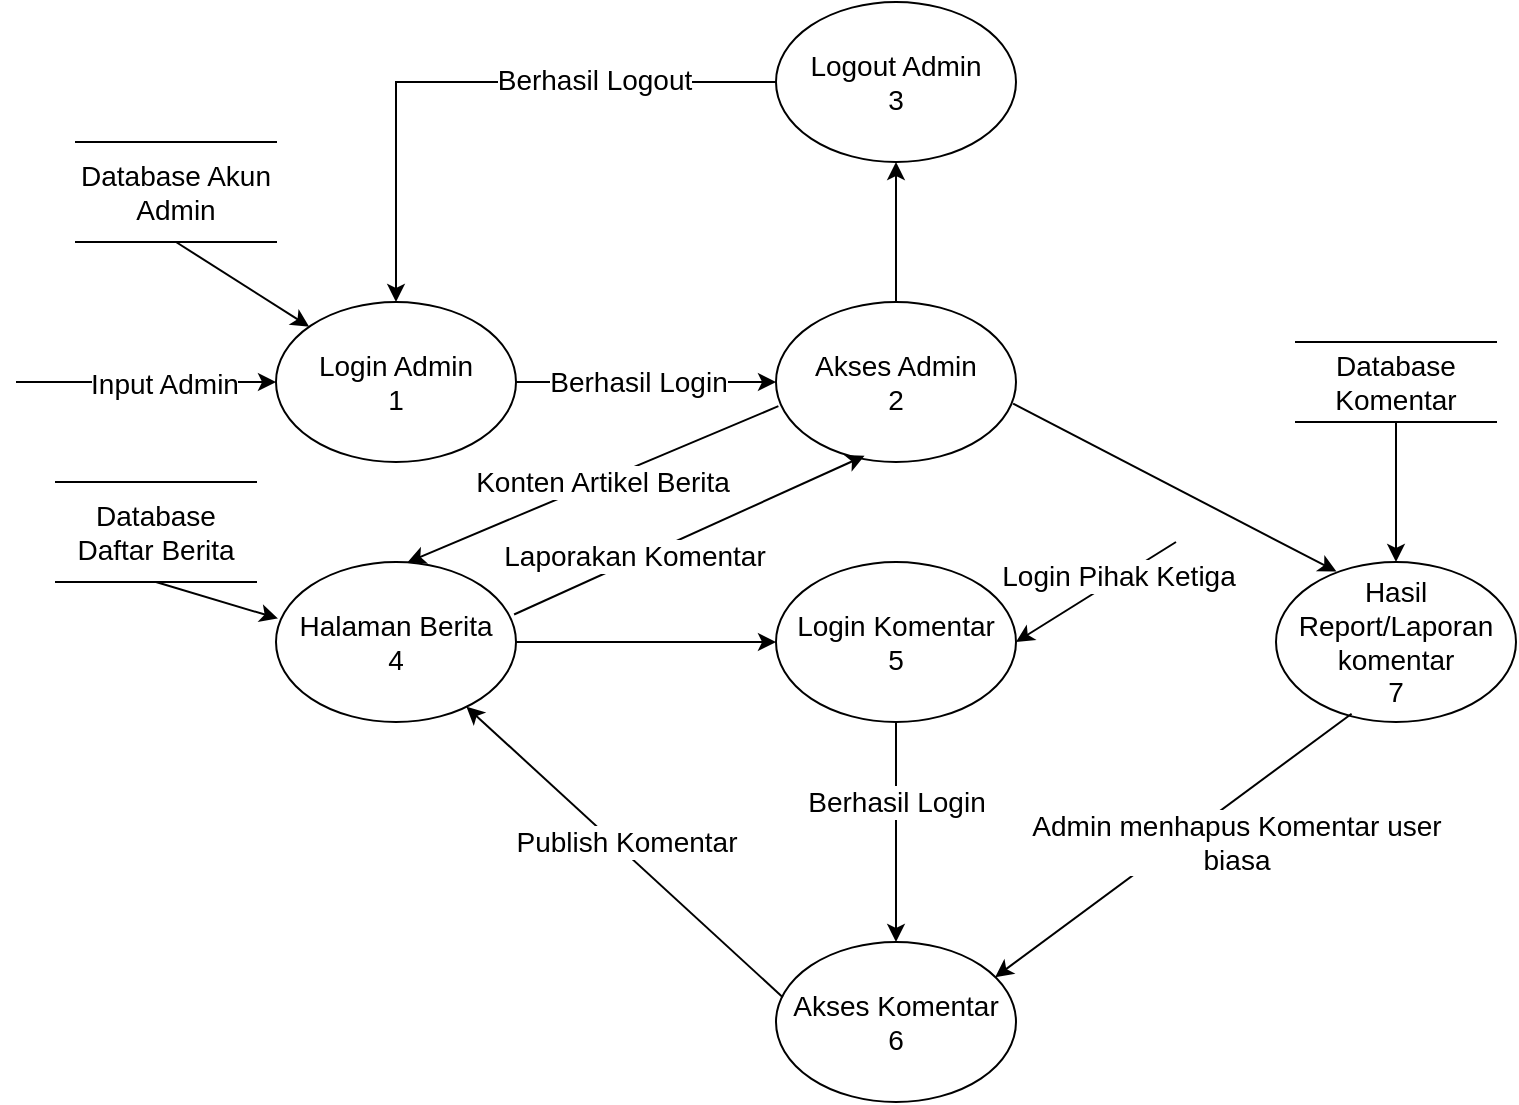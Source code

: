<mxfile version="21.2.9" type="github" pages="8">
  <diagram name="Page-1" id="1oiaDt3H0KKwF-mHLnCx">
    <mxGraphModel dx="1057" dy="1077" grid="1" gridSize="10" guides="1" tooltips="1" connect="1" arrows="1" fold="1" page="1" pageScale="1" pageWidth="850" pageHeight="1100" math="0" shadow="0">
      <root>
        <mxCell id="0" />
        <mxCell id="1" parent="0" />
        <mxCell id="z74QhZf8s3IqPG6Pdmno-4" style="edgeStyle=orthogonalEdgeStyle;rounded=0;orthogonalLoop=1;jettySize=auto;html=1;entryX=0;entryY=0.5;entryDx=0;entryDy=0;fontSize=14;" edge="1" parent="1" source="z74QhZf8s3IqPG6Pdmno-2" target="z74QhZf8s3IqPG6Pdmno-3">
          <mxGeometry relative="1" as="geometry" />
        </mxCell>
        <mxCell id="z74QhZf8s3IqPG6Pdmno-5" value="Berhasil Login" style="edgeLabel;html=1;align=center;verticalAlign=middle;resizable=0;points=[];fontSize=14;" vertex="1" connectable="0" parent="z74QhZf8s3IqPG6Pdmno-4">
          <mxGeometry x="0.271" y="-2" relative="1" as="geometry">
            <mxPoint x="-22" y="-2" as="offset" />
          </mxGeometry>
        </mxCell>
        <mxCell id="z74QhZf8s3IqPG6Pdmno-2" value="Login Admin&lt;br style=&quot;font-size: 14px;&quot;&gt;1" style="ellipse;whiteSpace=wrap;html=1;fontSize=14;" vertex="1" parent="1">
          <mxGeometry x="1020" y="320" width="120" height="80" as="geometry" />
        </mxCell>
        <mxCell id="z74QhZf8s3IqPG6Pdmno-12" style="edgeStyle=orthogonalEdgeStyle;rounded=0;orthogonalLoop=1;jettySize=auto;html=1;fontSize=14;" edge="1" parent="1" source="z74QhZf8s3IqPG6Pdmno-3" target="z74QhZf8s3IqPG6Pdmno-11">
          <mxGeometry relative="1" as="geometry" />
        </mxCell>
        <mxCell id="z74QhZf8s3IqPG6Pdmno-3" value="Akses Admin&lt;br style=&quot;font-size: 14px;&quot;&gt;2" style="ellipse;whiteSpace=wrap;html=1;fontSize=14;" vertex="1" parent="1">
          <mxGeometry x="1270" y="320" width="120" height="80" as="geometry" />
        </mxCell>
        <mxCell id="z74QhZf8s3IqPG6Pdmno-6" value="" style="endArrow=classic;html=1;rounded=0;entryX=0;entryY=0.5;entryDx=0;entryDy=0;fontSize=14;" edge="1" parent="1" target="z74QhZf8s3IqPG6Pdmno-2">
          <mxGeometry width="50" height="50" relative="1" as="geometry">
            <mxPoint x="890" y="360" as="sourcePoint" />
            <mxPoint x="1010" y="360" as="targetPoint" />
          </mxGeometry>
        </mxCell>
        <mxCell id="z74QhZf8s3IqPG6Pdmno-8" value="Input Admin" style="edgeLabel;html=1;align=center;verticalAlign=middle;resizable=0;points=[];fontSize=14;" vertex="1" connectable="0" parent="z74QhZf8s3IqPG6Pdmno-6">
          <mxGeometry x="0.13" y="-1" relative="1" as="geometry">
            <mxPoint as="offset" />
          </mxGeometry>
        </mxCell>
        <mxCell id="z74QhZf8s3IqPG6Pdmno-13" style="edgeStyle=orthogonalEdgeStyle;rounded=0;orthogonalLoop=1;jettySize=auto;html=1;fontSize=14;" edge="1" parent="1" source="z74QhZf8s3IqPG6Pdmno-11" target="z74QhZf8s3IqPG6Pdmno-2">
          <mxGeometry relative="1" as="geometry" />
        </mxCell>
        <mxCell id="z74QhZf8s3IqPG6Pdmno-14" value="Berhasil Logout" style="edgeLabel;html=1;align=center;verticalAlign=middle;resizable=0;points=[];fontSize=14;" vertex="1" connectable="0" parent="z74QhZf8s3IqPG6Pdmno-13">
          <mxGeometry x="-0.535" y="-1" relative="1" as="geometry">
            <mxPoint x="-21" as="offset" />
          </mxGeometry>
        </mxCell>
        <mxCell id="z74QhZf8s3IqPG6Pdmno-11" value="Logout Admin&lt;br&gt;3" style="ellipse;whiteSpace=wrap;html=1;fontSize=14;" vertex="1" parent="1">
          <mxGeometry x="1270" y="170" width="120" height="80" as="geometry" />
        </mxCell>
        <mxCell id="z74QhZf8s3IqPG6Pdmno-22" style="edgeStyle=orthogonalEdgeStyle;rounded=0;orthogonalLoop=1;jettySize=auto;html=1;entryX=0;entryY=0.5;entryDx=0;entryDy=0;fontSize=14;" edge="1" parent="1" source="z74QhZf8s3IqPG6Pdmno-15" target="z74QhZf8s3IqPG6Pdmno-19">
          <mxGeometry relative="1" as="geometry" />
        </mxCell>
        <mxCell id="z74QhZf8s3IqPG6Pdmno-15" value="Halaman Berita&lt;br style=&quot;font-size: 14px;&quot;&gt;4" style="ellipse;whiteSpace=wrap;html=1;fontSize=14;" vertex="1" parent="1">
          <mxGeometry x="1020" y="450" width="120" height="80" as="geometry" />
        </mxCell>
        <mxCell id="z74QhZf8s3IqPG6Pdmno-18" value="Akses Komentar&lt;br style=&quot;font-size: 14px;&quot;&gt;6" style="ellipse;whiteSpace=wrap;html=1;fontSize=14;" vertex="1" parent="1">
          <mxGeometry x="1270" y="640" width="120" height="80" as="geometry" />
        </mxCell>
        <mxCell id="z74QhZf8s3IqPG6Pdmno-26" style="edgeStyle=orthogonalEdgeStyle;rounded=0;orthogonalLoop=1;jettySize=auto;html=1;entryX=0.5;entryY=0;entryDx=0;entryDy=0;fontSize=14;" edge="1" parent="1" source="z74QhZf8s3IqPG6Pdmno-19" target="z74QhZf8s3IqPG6Pdmno-18">
          <mxGeometry relative="1" as="geometry" />
        </mxCell>
        <mxCell id="z74QhZf8s3IqPG6Pdmno-29" value="Berhasil Login" style="edgeLabel;html=1;align=center;verticalAlign=middle;resizable=0;points=[];fontSize=14;" vertex="1" connectable="0" parent="z74QhZf8s3IqPG6Pdmno-26">
          <mxGeometry x="-0.281" relative="1" as="geometry">
            <mxPoint as="offset" />
          </mxGeometry>
        </mxCell>
        <mxCell id="z74QhZf8s3IqPG6Pdmno-19" value="Login Komentar&lt;br style=&quot;font-size: 14px;&quot;&gt;5" style="ellipse;whiteSpace=wrap;html=1;fontSize=14;" vertex="1" parent="1">
          <mxGeometry x="1270" y="450" width="120" height="80" as="geometry" />
        </mxCell>
        <mxCell id="z74QhZf8s3IqPG6Pdmno-20" value="" style="endArrow=classic;html=1;rounded=0;entryX=0.548;entryY=0.002;entryDx=0;entryDy=0;entryPerimeter=0;fontSize=14;exitX=0.01;exitY=0.651;exitDx=0;exitDy=0;exitPerimeter=0;" edge="1" parent="1" source="z74QhZf8s3IqPG6Pdmno-3" target="z74QhZf8s3IqPG6Pdmno-15">
          <mxGeometry width="50" height="50" relative="1" as="geometry">
            <mxPoint x="1240" y="430" as="sourcePoint" />
            <mxPoint x="1130" y="470" as="targetPoint" />
          </mxGeometry>
        </mxCell>
        <mxCell id="z74QhZf8s3IqPG6Pdmno-21" value="Konten Artikel Berita" style="edgeLabel;html=1;align=center;verticalAlign=middle;resizable=0;points=[];fontSize=14;" vertex="1" connectable="0" parent="z74QhZf8s3IqPG6Pdmno-20">
          <mxGeometry x="-0.048" relative="1" as="geometry">
            <mxPoint as="offset" />
          </mxGeometry>
        </mxCell>
        <mxCell id="z74QhZf8s3IqPG6Pdmno-23" value="" style="endArrow=classic;html=1;rounded=0;entryX=1;entryY=0.5;entryDx=0;entryDy=0;fontSize=14;" edge="1" parent="1" target="z74QhZf8s3IqPG6Pdmno-19">
          <mxGeometry width="50" height="50" relative="1" as="geometry">
            <mxPoint x="1470" y="440" as="sourcePoint" />
            <mxPoint x="1470" y="420" as="targetPoint" />
          </mxGeometry>
        </mxCell>
        <mxCell id="z74QhZf8s3IqPG6Pdmno-25" value="Login Pihak Ketiga" style="edgeLabel;html=1;align=center;verticalAlign=middle;resizable=0;points=[];fontSize=14;" vertex="1" connectable="0" parent="z74QhZf8s3IqPG6Pdmno-23">
          <mxGeometry x="-0.329" relative="1" as="geometry">
            <mxPoint x="-3" as="offset" />
          </mxGeometry>
        </mxCell>
        <mxCell id="z74QhZf8s3IqPG6Pdmno-27" value="" style="endArrow=classic;html=1;rounded=0;exitX=0.028;exitY=0.345;exitDx=0;exitDy=0;exitPerimeter=0;fontSize=14;" edge="1" parent="1" source="z74QhZf8s3IqPG6Pdmno-18" target="z74QhZf8s3IqPG6Pdmno-15">
          <mxGeometry width="50" height="50" relative="1" as="geometry">
            <mxPoint x="1260" y="580" as="sourcePoint" />
            <mxPoint x="1310" y="530" as="targetPoint" />
          </mxGeometry>
        </mxCell>
        <mxCell id="z74QhZf8s3IqPG6Pdmno-28" value="Publish Komentar" style="edgeLabel;html=1;align=center;verticalAlign=middle;resizable=0;points=[];fontSize=14;" vertex="1" connectable="0" parent="z74QhZf8s3IqPG6Pdmno-27">
          <mxGeometry x="-0.128" y="-1" relative="1" as="geometry">
            <mxPoint x="-10" y="-14" as="offset" />
          </mxGeometry>
        </mxCell>
        <mxCell id="z74QhZf8s3IqPG6Pdmno-32" value="Database Akun Admin" style="html=1;dashed=0;whiteSpace=wrap;shape=partialRectangle;right=0;left=0;fontSize=14;" vertex="1" parent="1">
          <mxGeometry x="920" y="240" width="100" height="50" as="geometry" />
        </mxCell>
        <mxCell id="z74QhZf8s3IqPG6Pdmno-33" value="" style="endArrow=classic;html=1;rounded=0;exitX=0.5;exitY=1;exitDx=0;exitDy=0;fontSize=14;" edge="1" parent="1" source="z74QhZf8s3IqPG6Pdmno-32" target="z74QhZf8s3IqPG6Pdmno-2">
          <mxGeometry width="50" height="50" relative="1" as="geometry">
            <mxPoint x="1040" y="380" as="sourcePoint" />
            <mxPoint x="1090" y="330" as="targetPoint" />
          </mxGeometry>
        </mxCell>
        <mxCell id="z74QhZf8s3IqPG6Pdmno-38" style="edgeStyle=orthogonalEdgeStyle;rounded=0;orthogonalLoop=1;jettySize=auto;html=1;entryX=0.5;entryY=0;entryDx=0;entryDy=0;fontSize=14;" edge="1" parent="1" source="z74QhZf8s3IqPG6Pdmno-34" target="z74QhZf8s3IqPG6Pdmno-35">
          <mxGeometry relative="1" as="geometry" />
        </mxCell>
        <mxCell id="z74QhZf8s3IqPG6Pdmno-34" value="Database Komentar" style="html=1;dashed=0;whiteSpace=wrap;shape=partialRectangle;right=0;left=0;fontSize=14;" vertex="1" parent="1">
          <mxGeometry x="1530" y="340" width="100" height="40" as="geometry" />
        </mxCell>
        <mxCell id="z74QhZf8s3IqPG6Pdmno-35" value="Hasil Report/Laporan komentar&lt;br&gt;7" style="ellipse;whiteSpace=wrap;html=1;fontSize=14;" vertex="1" parent="1">
          <mxGeometry x="1520" y="450" width="120" height="80" as="geometry" />
        </mxCell>
        <mxCell id="z74QhZf8s3IqPG6Pdmno-39" value="" style="endArrow=classic;html=1;rounded=0;exitX=0.315;exitY=0.948;exitDx=0;exitDy=0;entryX=0.913;entryY=0.22;entryDx=0;entryDy=0;entryPerimeter=0;exitPerimeter=0;fontSize=14;" edge="1" parent="1" source="z74QhZf8s3IqPG6Pdmno-35" target="z74QhZf8s3IqPG6Pdmno-18">
          <mxGeometry width="50" height="50" relative="1" as="geometry">
            <mxPoint x="1420" y="540" as="sourcePoint" />
            <mxPoint x="1470" y="660" as="targetPoint" />
          </mxGeometry>
        </mxCell>
        <mxCell id="z74QhZf8s3IqPG6Pdmno-44" value="Admin menhapus Komentar user&lt;br&gt;biasa" style="edgeLabel;html=1;align=center;verticalAlign=middle;resizable=0;points=[];fontSize=14;" vertex="1" connectable="0" parent="z74QhZf8s3IqPG6Pdmno-39">
          <mxGeometry x="-0.205" relative="1" as="geometry">
            <mxPoint x="13" y="12" as="offset" />
          </mxGeometry>
        </mxCell>
        <mxCell id="z74QhZf8s3IqPG6Pdmno-40" value="" style="endArrow=classic;html=1;rounded=0;entryX=0.252;entryY=0.06;entryDx=0;entryDy=0;entryPerimeter=0;exitX=0.988;exitY=0.635;exitDx=0;exitDy=0;exitPerimeter=0;fontSize=14;" edge="1" parent="1" source="z74QhZf8s3IqPG6Pdmno-3" target="z74QhZf8s3IqPG6Pdmno-35">
          <mxGeometry width="50" height="50" relative="1" as="geometry">
            <mxPoint x="1340" y="540" as="sourcePoint" />
            <mxPoint x="1390" y="490" as="targetPoint" />
          </mxGeometry>
        </mxCell>
        <mxCell id="z74QhZf8s3IqPG6Pdmno-41" value="Database&lt;br style=&quot;font-size: 14px;&quot;&gt;Daftar Berita" style="html=1;dashed=0;whiteSpace=wrap;shape=partialRectangle;right=0;left=0;fontSize=14;" vertex="1" parent="1">
          <mxGeometry x="910" y="410" width="100" height="50" as="geometry" />
        </mxCell>
        <mxCell id="z74QhZf8s3IqPG6Pdmno-42" value="" style="endArrow=classic;html=1;rounded=0;entryX=0.008;entryY=0.353;entryDx=0;entryDy=0;entryPerimeter=0;exitX=0.5;exitY=1;exitDx=0;exitDy=0;fontSize=14;" edge="1" parent="1" source="z74QhZf8s3IqPG6Pdmno-41" target="z74QhZf8s3IqPG6Pdmno-15">
          <mxGeometry width="50" height="50" relative="1" as="geometry">
            <mxPoint x="945" y="510" as="sourcePoint" />
            <mxPoint x="995" y="460" as="targetPoint" />
          </mxGeometry>
        </mxCell>
        <mxCell id="2jlw466g6hBi1uBXLoTL-1" value="" style="endArrow=classic;html=1;rounded=0;exitX=0.992;exitY=0.328;exitDx=0;exitDy=0;exitPerimeter=0;entryX=0.369;entryY=0.961;entryDx=0;entryDy=0;entryPerimeter=0;" edge="1" parent="1" source="z74QhZf8s3IqPG6Pdmno-15" target="z74QhZf8s3IqPG6Pdmno-3">
          <mxGeometry width="50" height="50" relative="1" as="geometry">
            <mxPoint x="1320" y="420" as="sourcePoint" />
            <mxPoint x="1370" y="370" as="targetPoint" />
          </mxGeometry>
        </mxCell>
        <mxCell id="2jlw466g6hBi1uBXLoTL-2" value="Laporakan Komentar" style="edgeLabel;html=1;align=center;verticalAlign=middle;resizable=0;points=[];fontSize=14;" vertex="1" connectable="0" parent="2jlw466g6hBi1uBXLoTL-1">
          <mxGeometry x="-0.31" y="2" relative="1" as="geometry">
            <mxPoint as="offset" />
          </mxGeometry>
        </mxCell>
      </root>
    </mxGraphModel>
  </diagram>
  <diagram id="FtmfNy0enjwha1gQIeIN" name="Page-2">
    <mxGraphModel dx="880" dy="465" grid="1" gridSize="10" guides="1" tooltips="1" connect="1" arrows="1" fold="1" page="1" pageScale="1" pageWidth="850" pageHeight="1100" math="0" shadow="0">
      <root>
        <mxCell id="0" />
        <mxCell id="1" parent="0" />
        <mxCell id="K-nXlafJUVJb1WD4vX4p-7" style="edgeStyle=orthogonalEdgeStyle;rounded=0;orthogonalLoop=1;jettySize=auto;html=1;spacing=4;fontSize=14;" edge="1" parent="1" source="K-nXlafJUVJb1WD4vX4p-1" target="K-nXlafJUVJb1WD4vX4p-6">
          <mxGeometry relative="1" as="geometry">
            <Array as="points">
              <mxPoint x="400" y="490" />
              <mxPoint x="400" y="490" />
            </Array>
          </mxGeometry>
        </mxCell>
        <mxCell id="K-nXlafJUVJb1WD4vX4p-13" style="edgeStyle=orthogonalEdgeStyle;rounded=0;orthogonalLoop=1;jettySize=auto;html=1;spacing=4;fontSize=14;" edge="1" parent="1" source="K-nXlafJUVJb1WD4vX4p-1" target="K-nXlafJUVJb1WD4vX4p-12">
          <mxGeometry relative="1" as="geometry" />
        </mxCell>
        <mxCell id="K-nXlafJUVJb1WD4vX4p-14" value="Belum memiliki&lt;br style=&quot;font-size: 14px;&quot;&gt;akun" style="edgeLabel;html=1;align=center;verticalAlign=middle;resizable=0;points=[];spacing=4;fontSize=14;" vertex="1" connectable="0" parent="K-nXlafJUVJb1WD4vX4p-13">
          <mxGeometry x="-0.128" y="2" relative="1" as="geometry">
            <mxPoint x="-28" y="2" as="offset" />
          </mxGeometry>
        </mxCell>
        <mxCell id="K-nXlafJUVJb1WD4vX4p-28" style="edgeStyle=orthogonalEdgeStyle;rounded=0;orthogonalLoop=1;jettySize=auto;html=1;spacing=4;fontSize=14;" edge="1" parent="1" source="K-nXlafJUVJb1WD4vX4p-1">
          <mxGeometry relative="1" as="geometry">
            <mxPoint x="400" y="690" as="targetPoint" />
          </mxGeometry>
        </mxCell>
        <mxCell id="K-nXlafJUVJb1WD4vX4p-29" value="Berhasil Login" style="edgeLabel;html=1;align=center;verticalAlign=middle;resizable=0;points=[];spacing=4;fontSize=14;" vertex="1" connectable="0" parent="K-nXlafJUVJb1WD4vX4p-28">
          <mxGeometry x="-0.227" y="-1" relative="1" as="geometry">
            <mxPoint as="offset" />
          </mxGeometry>
        </mxCell>
        <mxCell id="K-nXlafJUVJb1WD4vX4p-1" value="Login Admin&lt;br style=&quot;font-size: 14px;&quot;&gt;1.1" style="shape=ellipse;html=1;dashed=0;whiteSpace=wrap;perimeter=ellipsePerimeter;spacing=4;fontSize=14;" vertex="1" parent="1">
          <mxGeometry x="340" y="540" width="120" height="60" as="geometry" />
        </mxCell>
        <mxCell id="K-nXlafJUVJb1WD4vX4p-3" style="edgeStyle=orthogonalEdgeStyle;rounded=0;orthogonalLoop=1;jettySize=auto;html=1;entryX=0;entryY=0.5;entryDx=0;entryDy=0;spacing=4;fontSize=14;" edge="1" parent="1" source="K-nXlafJUVJb1WD4vX4p-2" target="K-nXlafJUVJb1WD4vX4p-1">
          <mxGeometry relative="1" as="geometry">
            <Array as="points">
              <mxPoint x="125" y="570" />
            </Array>
          </mxGeometry>
        </mxCell>
        <mxCell id="K-nXlafJUVJb1WD4vX4p-2" value="Start" style="html=1;dashed=0;whiteSpace=wrap;spacing=4;fontSize=14;" vertex="1" parent="1">
          <mxGeometry x="80" y="417.5" width="90" height="45" as="geometry" />
        </mxCell>
        <mxCell id="K-nXlafJUVJb1WD4vX4p-9" style="edgeStyle=orthogonalEdgeStyle;rounded=0;orthogonalLoop=1;jettySize=auto;html=1;entryX=1;entryY=0.5;entryDx=0;entryDy=0;exitX=0;exitY=0.625;exitDx=0;exitDy=0;exitPerimeter=0;spacing=4;fontSize=14;" edge="1" parent="1" source="K-nXlafJUVJb1WD4vX4p-6" target="K-nXlafJUVJb1WD4vX4p-2">
          <mxGeometry relative="1" as="geometry">
            <Array as="points">
              <mxPoint x="320" y="440" />
              <mxPoint x="320" y="440" />
            </Array>
          </mxGeometry>
        </mxCell>
        <mxCell id="K-nXlafJUVJb1WD4vX4p-10" value="Tidak cocok data&lt;br style=&quot;font-size: 14px;&quot;&gt;di database admin" style="edgeLabel;html=1;align=center;verticalAlign=middle;resizable=0;points=[];spacing=4;fontSize=14;" vertex="1" connectable="0" parent="K-nXlafJUVJb1WD4vX4p-9">
          <mxGeometry x="-0.403" relative="1" as="geometry">
            <mxPoint x="-35" as="offset" />
          </mxGeometry>
        </mxCell>
        <mxCell id="K-nXlafJUVJb1WD4vX4p-6" value="Validasi Data Login&lt;br style=&quot;font-size: 14px;&quot;&gt;1.2" style="shape=ellipse;html=1;dashed=0;whiteSpace=wrap;perimeter=ellipsePerimeter;spacing=4;fontSize=14;" vertex="1" parent="1">
          <mxGeometry x="335" y="400" width="130" height="80" as="geometry" />
        </mxCell>
        <mxCell id="K-nXlafJUVJb1WD4vX4p-22" style="edgeStyle=orthogonalEdgeStyle;rounded=0;orthogonalLoop=1;jettySize=auto;html=1;entryX=1;entryY=0.5;entryDx=0;entryDy=0;spacing=4;fontSize=14;" edge="1" parent="1" source="K-nXlafJUVJb1WD4vX4p-12" target="K-nXlafJUVJb1WD4vX4p-20">
          <mxGeometry relative="1" as="geometry">
            <Array as="points">
              <mxPoint x="630" y="230" />
            </Array>
          </mxGeometry>
        </mxCell>
        <mxCell id="k2lI4h9frIWN44KCts93-1" value="Mengunggu Persetujuan&lt;br&gt;UPT ITERA" style="edgeLabel;html=1;align=center;verticalAlign=middle;resizable=0;points=[];" vertex="1" connectable="0" parent="K-nXlafJUVJb1WD4vX4p-22">
          <mxGeometry x="-0.386" relative="1" as="geometry">
            <mxPoint as="offset" />
          </mxGeometry>
        </mxCell>
        <mxCell id="K-nXlafJUVJb1WD4vX4p-12" value="Registrasi Akun&lt;br style=&quot;font-size: 14px;&quot;&gt;1.3" style="shape=ellipse;html=1;dashed=0;whiteSpace=wrap;perimeter=ellipsePerimeter;spacing=4;fontSize=14;" vertex="1" parent="1">
          <mxGeometry x="570" y="410" width="120" height="60" as="geometry" />
        </mxCell>
        <mxCell id="K-nXlafJUVJb1WD4vX4p-15" value="" style="endArrow=classic;html=1;rounded=0;spacing=4;fontSize=14;" edge="1" parent="1" target="K-nXlafJUVJb1WD4vX4p-12">
          <mxGeometry width="50" height="50" relative="1" as="geometry">
            <mxPoint x="800" y="340" as="sourcePoint" />
            <mxPoint x="677" y="399" as="targetPoint" />
          </mxGeometry>
        </mxCell>
        <mxCell id="K-nXlafJUVJb1WD4vX4p-16" value="Input username dan password" style="edgeLabel;html=1;align=center;verticalAlign=middle;resizable=0;points=[];spacing=4;fontSize=14;" vertex="1" connectable="0" parent="K-nXlafJUVJb1WD4vX4p-15">
          <mxGeometry x="-0.139" relative="1" as="geometry">
            <mxPoint as="offset" />
          </mxGeometry>
        </mxCell>
        <mxCell id="K-nXlafJUVJb1WD4vX4p-23" style="edgeStyle=orthogonalEdgeStyle;rounded=0;orthogonalLoop=1;jettySize=auto;html=1;spacing=4;fontSize=14;" edge="1" parent="1" source="K-nXlafJUVJb1WD4vX4p-20" target="K-nXlafJUVJb1WD4vX4p-2">
          <mxGeometry relative="1" as="geometry" />
        </mxCell>
        <mxCell id="k4PIidIcJqpQVYBa_k7O-5" value="Berhasil Registrasi" style="edgeLabel;html=1;align=center;verticalAlign=middle;resizable=0;points=[];spacing=4;fontSize=14;" vertex="1" connectable="0" parent="K-nXlafJUVJb1WD4vX4p-23">
          <mxGeometry x="-0.356" y="-2" relative="1" as="geometry">
            <mxPoint x="18" y="2" as="offset" />
          </mxGeometry>
        </mxCell>
        <mxCell id="k4PIidIcJqpQVYBa_k7O-1" style="edgeStyle=orthogonalEdgeStyle;rounded=0;orthogonalLoop=1;jettySize=auto;html=1;entryX=0.5;entryY=0;entryDx=0;entryDy=0;spacing=4;fontSize=14;" edge="1" parent="1" source="K-nXlafJUVJb1WD4vX4p-20" target="K-nXlafJUVJb1WD4vX4p-30">
          <mxGeometry relative="1" as="geometry">
            <Array as="points">
              <mxPoint x="400" y="280" />
              <mxPoint x="400" y="280" />
            </Array>
          </mxGeometry>
        </mxCell>
        <mxCell id="k4PIidIcJqpQVYBa_k7O-2" value="Simpan data login" style="edgeLabel;html=1;align=center;verticalAlign=middle;resizable=0;points=[];spacing=4;fontSize=14;" vertex="1" connectable="0" parent="k4PIidIcJqpQVYBa_k7O-1">
          <mxGeometry x="-0.303" relative="1" as="geometry">
            <mxPoint y="9" as="offset" />
          </mxGeometry>
        </mxCell>
        <mxCell id="K-nXlafJUVJb1WD4vX4p-20" value="Validasi Data Registrasi&lt;br style=&quot;font-size: 14px;&quot;&gt;1.4" style="shape=ellipse;html=1;dashed=0;whiteSpace=wrap;perimeter=ellipsePerimeter;spacing=4;fontSize=14;" vertex="1" parent="1">
          <mxGeometry x="330" y="190" width="140" height="70" as="geometry" />
        </mxCell>
        <mxCell id="K-nXlafJUVJb1WD4vX4p-21" style="edgeStyle=orthogonalEdgeStyle;rounded=0;orthogonalLoop=1;jettySize=auto;html=1;exitX=0.5;exitY=1;exitDx=0;exitDy=0;spacing=4;fontSize=14;" edge="1" parent="1" source="K-nXlafJUVJb1WD4vX4p-12" target="K-nXlafJUVJb1WD4vX4p-12">
          <mxGeometry relative="1" as="geometry" />
        </mxCell>
        <mxCell id="k4PIidIcJqpQVYBa_k7O-3" style="edgeStyle=orthogonalEdgeStyle;rounded=0;orthogonalLoop=1;jettySize=auto;html=1;spacing=4;fontSize=14;" edge="1" parent="1" source="K-nXlafJUVJb1WD4vX4p-30" target="K-nXlafJUVJb1WD4vX4p-6">
          <mxGeometry relative="1" as="geometry" />
        </mxCell>
        <mxCell id="1mnPQ9mp2It8RSsCyzJR-1" value="Mengambil Data Login" style="edgeLabel;html=1;align=center;verticalAlign=middle;resizable=0;points=[];fontSize=14;" vertex="1" connectable="0" parent="k4PIidIcJqpQVYBa_k7O-3">
          <mxGeometry x="0.248" y="-1" relative="1" as="geometry">
            <mxPoint x="1" y="-11" as="offset" />
          </mxGeometry>
        </mxCell>
        <mxCell id="K-nXlafJUVJb1WD4vX4p-30" value="Database Akun Admin" style="html=1;dashed=0;whiteSpace=wrap;shape=partialRectangle;right=0;left=0;spacing=4;fontSize=14;" vertex="1" parent="1">
          <mxGeometry x="350" y="310" width="100" height="40" as="geometry" />
        </mxCell>
        <mxCell id="k4PIidIcJqpQVYBa_k7O-6" value="" style="endArrow=classic;html=1;rounded=0;entryX=0.043;entryY=0.736;entryDx=0;entryDy=0;entryPerimeter=0;spacing=4;fontSize=14;" edge="1" parent="1" target="K-nXlafJUVJb1WD4vX4p-1">
          <mxGeometry width="50" height="50" relative="1" as="geometry">
            <mxPoint x="150" y="640" as="sourcePoint" />
            <mxPoint x="180" y="649" as="targetPoint" />
          </mxGeometry>
        </mxCell>
        <mxCell id="k4PIidIcJqpQVYBa_k7O-7" value="Input username dan password" style="edgeLabel;html=1;align=center;verticalAlign=middle;resizable=0;points=[];spacing=4;fontSize=14;" vertex="1" connectable="0" parent="k4PIidIcJqpQVYBa_k7O-6">
          <mxGeometry x="-0.139" relative="1" as="geometry">
            <mxPoint as="offset" />
          </mxGeometry>
        </mxCell>
      </root>
    </mxGraphModel>
  </diagram>
  <diagram id="n7pnHdwHVBtXAXUBPU6F" name="Page-3">
    <mxGraphModel dx="733" dy="388" grid="1" gridSize="10" guides="1" tooltips="1" connect="1" arrows="1" fold="1" page="1" pageScale="1" pageWidth="850" pageHeight="1100" math="0" shadow="0">
      <root>
        <mxCell id="0" />
        <mxCell id="1" parent="0" />
        <mxCell id="LZVj1UxgxQkAwGxaz0rn-1" style="edgeStyle=orthogonalEdgeStyle;rounded=0;orthogonalLoop=1;jettySize=auto;html=1;entryX=0;entryY=0.5;entryDx=0;entryDy=0;fontSize=14;" edge="1" parent="1" source="mTTNNpeCXDsWvA0coKda-1" target="mTTNNpeCXDsWvA0coKda-2">
          <mxGeometry relative="1" as="geometry" />
        </mxCell>
        <mxCell id="mTTNNpeCXDsWvA0coKda-1" value="Start" style="rounded=0;whiteSpace=wrap;html=1;fontSize=14;" vertex="1" parent="1">
          <mxGeometry x="110" y="390" width="120" height="60" as="geometry" />
        </mxCell>
        <mxCell id="LZVj1UxgxQkAwGxaz0rn-5" style="edgeStyle=orthogonalEdgeStyle;rounded=0;orthogonalLoop=1;jettySize=auto;html=1;fontSize=14;" edge="1" parent="1" source="mTTNNpeCXDsWvA0coKda-2" target="LZVj1UxgxQkAwGxaz0rn-3">
          <mxGeometry relative="1" as="geometry" />
        </mxCell>
        <mxCell id="mTTNNpeCXDsWvA0coKda-2" value="Dashboard Admin (SSO)&lt;br style=&quot;font-size: 14px;&quot;&gt;2.1" style="ellipse;whiteSpace=wrap;html=1;fontSize=14;" vertex="1" parent="1">
          <mxGeometry x="334.99" y="370" width="150" height="100" as="geometry" />
        </mxCell>
        <mxCell id="LZVj1UxgxQkAwGxaz0rn-6" style="edgeStyle=orthogonalEdgeStyle;rounded=0;orthogonalLoop=1;jettySize=auto;html=1;fontSize=14;" edge="1" parent="1" source="LZVj1UxgxQkAwGxaz0rn-3" target="LZVj1UxgxQkAwGxaz0rn-9">
          <mxGeometry relative="1" as="geometry">
            <mxPoint x="410" y="690" as="targetPoint" />
          </mxGeometry>
        </mxCell>
        <mxCell id="LZVj1UxgxQkAwGxaz0rn-8" value="Membuat Berita" style="edgeLabel;html=1;align=center;verticalAlign=middle;resizable=0;points=[];fontSize=14;" vertex="1" connectable="0" parent="LZVj1UxgxQkAwGxaz0rn-6">
          <mxGeometry x="-0.144" y="1" relative="1" as="geometry">
            <mxPoint as="offset" />
          </mxGeometry>
        </mxCell>
        <mxCell id="LZVj1UxgxQkAwGxaz0rn-3" value="Create Artikel&lt;br style=&quot;font-size: 14px;&quot;&gt;2.2" style="ellipse;whiteSpace=wrap;html=1;fontSize=14;" vertex="1" parent="1">
          <mxGeometry x="350" y="500" width="120" height="80" as="geometry" />
        </mxCell>
        <mxCell id="-CQOkC5l_DYZSXDtdh40-2" value="Artikel" style="edgeStyle=orthogonalEdgeStyle;rounded=0;orthogonalLoop=1;jettySize=auto;html=1;fontSize=14;" edge="1" parent="1" source="LZVj1UxgxQkAwGxaz0rn-9">
          <mxGeometry relative="1" as="geometry">
            <mxPoint x="409.995" y="770" as="targetPoint" />
            <Array as="points">
              <mxPoint x="410" y="760" />
              <mxPoint x="410" y="760" />
            </Array>
          </mxGeometry>
        </mxCell>
        <mxCell id="LZVj1UxgxQkAwGxaz0rn-9" value="Database Daftar Berita" style="html=1;dashed=0;whiteSpace=wrap;shape=partialRectangle;right=0;left=0;fontSize=14;" vertex="1" parent="1">
          <mxGeometry x="343.34" y="670" width="133.33" height="40" as="geometry" />
        </mxCell>
        <mxCell id="-CQOkC5l_DYZSXDtdh40-5" value="Edit Artikel&lt;br style=&quot;font-size: 14px;&quot;&gt;2.3" style="ellipse;whiteSpace=wrap;html=1;fontSize=14;" vertex="1" parent="1">
          <mxGeometry x="520" y="490" width="120" height="80" as="geometry" />
        </mxCell>
        <mxCell id="-CQOkC5l_DYZSXDtdh40-6" value="" style="endArrow=classic;html=1;rounded=0;fontSize=14;" edge="1" parent="1" source="mTTNNpeCXDsWvA0coKda-2" target="-CQOkC5l_DYZSXDtdh40-5">
          <mxGeometry width="50" height="50" relative="1" as="geometry">
            <mxPoint x="680" y="620" as="sourcePoint" />
            <mxPoint x="730" y="570" as="targetPoint" />
          </mxGeometry>
        </mxCell>
        <mxCell id="-CQOkC5l_DYZSXDtdh40-7" value="" style="endArrow=classic;html=1;rounded=0;exitX=0.5;exitY=1;exitDx=0;exitDy=0;fontSize=14;" edge="1" parent="1" source="-CQOkC5l_DYZSXDtdh40-5" target="LZVj1UxgxQkAwGxaz0rn-9">
          <mxGeometry width="50" height="50" relative="1" as="geometry">
            <mxPoint x="460" y="620" as="sourcePoint" />
            <mxPoint x="510" y="570" as="targetPoint" />
          </mxGeometry>
        </mxCell>
        <mxCell id="-CQOkC5l_DYZSXDtdh40-8" value="Update Artikel" style="edgeLabel;html=1;align=center;verticalAlign=middle;resizable=0;points=[];fontSize=14;" vertex="1" connectable="0" parent="-CQOkC5l_DYZSXDtdh40-7">
          <mxGeometry x="-0.307" y="1" relative="1" as="geometry">
            <mxPoint as="offset" />
          </mxGeometry>
        </mxCell>
        <mxCell id="-CQOkC5l_DYZSXDtdh40-9" value="Tambah Kategori&lt;br style=&quot;font-size: 14px;&quot;&gt;2.4" style="ellipse;whiteSpace=wrap;html=1;fontSize=14;" vertex="1" parent="1">
          <mxGeometry x="180" y="490" width="120" height="80" as="geometry" />
        </mxCell>
        <mxCell id="-CQOkC5l_DYZSXDtdh40-10" value="" style="endArrow=classic;html=1;rounded=0;entryX=1;entryY=0;entryDx=0;entryDy=0;exitX=0;exitY=1;exitDx=0;exitDy=0;fontSize=14;" edge="1" parent="1" source="mTTNNpeCXDsWvA0coKda-2" target="-CQOkC5l_DYZSXDtdh40-9">
          <mxGeometry width="50" height="50" relative="1" as="geometry">
            <mxPoint x="463" y="458" as="sourcePoint" />
            <mxPoint x="547" y="512" as="targetPoint" />
          </mxGeometry>
        </mxCell>
        <mxCell id="-CQOkC5l_DYZSXDtdh40-11" value="" style="endArrow=classic;html=1;rounded=0;entryX=0.25;entryY=0;entryDx=0;entryDy=0;exitX=0.614;exitY=0.98;exitDx=0;exitDy=0;exitPerimeter=0;fontSize=14;" edge="1" parent="1" source="-CQOkC5l_DYZSXDtdh40-9" target="LZVj1UxgxQkAwGxaz0rn-9">
          <mxGeometry width="50" height="50" relative="1" as="geometry">
            <mxPoint x="350" y="620" as="sourcePoint" />
            <mxPoint x="400" y="570" as="targetPoint" />
          </mxGeometry>
        </mxCell>
        <mxCell id="-CQOkC5l_DYZSXDtdh40-12" value="Update Artikel" style="edgeLabel;html=1;align=center;verticalAlign=middle;resizable=0;points=[];fontSize=14;" vertex="1" connectable="0" parent="-CQOkC5l_DYZSXDtdh40-11">
          <mxGeometry x="-0.148" y="1" relative="1" as="geometry">
            <mxPoint x="-17" y="-11" as="offset" />
          </mxGeometry>
        </mxCell>
      </root>
    </mxGraphModel>
  </diagram>
  <diagram id="ypoxwc-sqhMxgzi87E1U" name="Page-4">
    <mxGraphModel dx="1760" dy="930" grid="1" gridSize="10" guides="1" tooltips="1" connect="1" arrows="1" fold="1" page="1" pageScale="1" pageWidth="850" pageHeight="1100" math="0" shadow="0">
      <root>
        <mxCell id="0" />
        <mxCell id="1" parent="0" />
        <mxCell id="sKqGUi5PyDsgFpzSP1JG-7" style="edgeStyle=orthogonalEdgeStyle;rounded=0;orthogonalLoop=1;jettySize=auto;html=1;fontSize=14;" edge="1" parent="1" source="ZJu_T92wXX2YOW9OCQ2x-2" target="sKqGUi5PyDsgFpzSP1JG-6">
          <mxGeometry relative="1" as="geometry" />
        </mxCell>
        <mxCell id="sKqGUi5PyDsgFpzSP1JG-8" value="Click Cards Articles" style="edgeLabel;html=1;align=center;verticalAlign=middle;resizable=0;points=[];fontSize=14;" vertex="1" connectable="0" parent="sKqGUi5PyDsgFpzSP1JG-7">
          <mxGeometry x="-0.246" y="-1" relative="1" as="geometry">
            <mxPoint x="1" y="6" as="offset" />
          </mxGeometry>
        </mxCell>
        <mxCell id="ZJu_T92wXX2YOW9OCQ2x-2" value="Halaman Utama Berita&lt;br style=&quot;font-size: 14px;&quot;&gt;3.1" style="ellipse;whiteSpace=wrap;html=1;fontSize=14;" vertex="1" parent="1">
          <mxGeometry x="440" y="220" width="160" height="100" as="geometry" />
        </mxCell>
        <mxCell id="ZJu_T92wXX2YOW9OCQ2x-3" value="" style="endArrow=classic;html=1;rounded=0;fontSize=14;exitX=0.6;exitY=0.987;exitDx=0;exitDy=0;exitPerimeter=0;" edge="1" parent="1" source="ZJu_T92wXX2YOW9OCQ2x-5" target="ZJu_T92wXX2YOW9OCQ2x-2">
          <mxGeometry width="50" height="50" relative="1" as="geometry">
            <mxPoint x="532.72" y="110" as="sourcePoint" />
            <mxPoint x="517.72" y="180" as="targetPoint" />
          </mxGeometry>
        </mxCell>
        <mxCell id="ZJu_T92wXX2YOW9OCQ2x-4" value="&lt;span style=&quot;font-size: 14px;&quot;&gt;Konten Artikel&lt;/span&gt;" style="edgeLabel;html=1;align=center;verticalAlign=middle;resizable=0;points=[];fontSize=14;" vertex="1" connectable="0" parent="ZJu_T92wXX2YOW9OCQ2x-3">
          <mxGeometry x="-0.243" y="2" relative="1" as="geometry">
            <mxPoint x="-2" y="18" as="offset" />
          </mxGeometry>
        </mxCell>
        <mxCell id="ZJu_T92wXX2YOW9OCQ2x-5" value="Database Daftar Berita" style="html=1;dashed=0;whiteSpace=wrap;shape=partialRectangle;right=0;left=0;fontSize=14;" vertex="1" parent="1">
          <mxGeometry x="460" y="20" width="100" height="50" as="geometry" />
        </mxCell>
        <mxCell id="sKqGUi5PyDsgFpzSP1JG-2" style="edgeStyle=orthogonalEdgeStyle;rounded=0;orthogonalLoop=1;jettySize=auto;html=1;entryX=0;entryY=0.5;entryDx=0;entryDy=0;fontSize=14;" edge="1" parent="1" source="sKqGUi5PyDsgFpzSP1JG-1" target="ZJu_T92wXX2YOW9OCQ2x-2">
          <mxGeometry relative="1" as="geometry" />
        </mxCell>
        <mxCell id="sKqGUi5PyDsgFpzSP1JG-3" value="Read Main Page" style="edgeLabel;html=1;align=center;verticalAlign=middle;resizable=0;points=[];fontSize=14;" vertex="1" connectable="0" parent="sKqGUi5PyDsgFpzSP1JG-2">
          <mxGeometry x="-0.168" relative="1" as="geometry">
            <mxPoint as="offset" />
          </mxGeometry>
        </mxCell>
        <mxCell id="sKqGUi5PyDsgFpzSP1JG-1" value="Start" style="html=1;dashed=0;whiteSpace=wrap;fontSize=14;" vertex="1" parent="1">
          <mxGeometry x="80" y="245" width="100" height="50" as="geometry" />
        </mxCell>
        <mxCell id="NPW7-WV0Eix8XHjxv4dX-5" style="edgeStyle=orthogonalEdgeStyle;rounded=0;orthogonalLoop=1;jettySize=auto;html=1;fontSize=14;" edge="1" parent="1" source="sKqGUi5PyDsgFpzSP1JG-6" target="NPW7-WV0Eix8XHjxv4dX-4">
          <mxGeometry relative="1" as="geometry" />
        </mxCell>
        <mxCell id="ZuqYBOuAq_tVPHjRjnoI-7" style="edgeStyle=orthogonalEdgeStyle;rounded=0;orthogonalLoop=1;jettySize=auto;html=1;entryX=0.5;entryY=0;entryDx=0;entryDy=0;fontSize=14;" edge="1" parent="1" source="sKqGUi5PyDsgFpzSP1JG-6" target="ZuqYBOuAq_tVPHjRjnoI-8">
          <mxGeometry relative="1" as="geometry">
            <mxPoint x="507.72" y="600" as="targetPoint" />
          </mxGeometry>
        </mxCell>
        <mxCell id="ZuqYBOuAq_tVPHjRjnoI-17" value="Selesai Dibaca" style="edgeLabel;html=1;align=center;verticalAlign=middle;resizable=0;points=[];fontSize=14;" vertex="1" connectable="0" parent="ZuqYBOuAq_tVPHjRjnoI-7">
          <mxGeometry x="0.235" y="3" relative="1" as="geometry">
            <mxPoint x="-3" y="-12" as="offset" />
          </mxGeometry>
        </mxCell>
        <mxCell id="ZuqYBOuAq_tVPHjRjnoI-18" style="edgeStyle=orthogonalEdgeStyle;rounded=0;orthogonalLoop=1;jettySize=auto;html=1;" edge="1" parent="1" source="sKqGUi5PyDsgFpzSP1JG-6" target="NPW7-WV0Eix8XHjxv4dX-8">
          <mxGeometry relative="1" as="geometry">
            <Array as="points">
              <mxPoint x="400" y="440" />
              <mxPoint x="400" y="440" />
            </Array>
          </mxGeometry>
        </mxCell>
        <mxCell id="ZuqYBOuAq_tVPHjRjnoI-19" value="Klik Sklar" style="edgeLabel;html=1;align=center;verticalAlign=middle;resizable=0;points=[];fontSize=14;" vertex="1" connectable="0" parent="ZuqYBOuAq_tVPHjRjnoI-18">
          <mxGeometry x="-0.14" relative="1" as="geometry">
            <mxPoint x="-14" as="offset" />
          </mxGeometry>
        </mxCell>
        <mxCell id="sKqGUi5PyDsgFpzSP1JG-6" value="Halaman Artikel&lt;br style=&quot;font-size: 14px;&quot;&gt;3.4" style="ellipse;whiteSpace=wrap;html=1;fontSize=14;" vertex="1" parent="1">
          <mxGeometry x="440" y="410" width="160" height="100" as="geometry" />
        </mxCell>
        <mxCell id="ZuqYBOuAq_tVPHjRjnoI-12" style="edgeStyle=orthogonalEdgeStyle;rounded=0;orthogonalLoop=1;jettySize=auto;html=1;fontSize=14;" edge="1" parent="1" source="NPW7-WV0Eix8XHjxv4dX-1" target="sKqGUi5PyDsgFpzSP1JG-1">
          <mxGeometry relative="1" as="geometry">
            <Array as="points">
              <mxPoint x="110" y="390" />
              <mxPoint x="110" y="390" />
            </Array>
          </mxGeometry>
        </mxCell>
        <mxCell id="ZuqYBOuAq_tVPHjRjnoI-13" value="Belum Login" style="edgeLabel;html=1;align=center;verticalAlign=middle;resizable=0;points=[];fontSize=14;" vertex="1" connectable="0" parent="ZuqYBOuAq_tVPHjRjnoI-12">
          <mxGeometry x="0.052" y="2" relative="1" as="geometry">
            <mxPoint as="offset" />
          </mxGeometry>
        </mxCell>
        <mxCell id="NPW7-WV0Eix8XHjxv4dX-1" value="Komentar" style="ellipse;whiteSpace=wrap;html=1;fontSize=14;" vertex="1" parent="1">
          <mxGeometry x="30" y="585" width="160" height="100" as="geometry" />
        </mxCell>
        <mxCell id="NPW7-WV0Eix8XHjxv4dX-4" value="Bagikan Artikel&lt;br style=&quot;font-size: 14px;&quot;&gt;3.5" style="ellipse;whiteSpace=wrap;html=1;fontSize=14;" vertex="1" parent="1">
          <mxGeometry x="642.72" y="410" width="160" height="100" as="geometry" />
        </mxCell>
        <mxCell id="ZuqYBOuAq_tVPHjRjnoI-20" style="edgeStyle=orthogonalEdgeStyle;rounded=0;orthogonalLoop=1;jettySize=auto;html=1;entryX=0.034;entryY=0.676;entryDx=0;entryDy=0;exitX=0.959;exitY=0.676;exitDx=0;exitDy=0;exitPerimeter=0;entryPerimeter=0;fontSize=14;" edge="1" parent="1" source="NPW7-WV0Eix8XHjxv4dX-8" target="sKqGUi5PyDsgFpzSP1JG-6">
          <mxGeometry relative="1" as="geometry" />
        </mxCell>
        <mxCell id="ZuqYBOuAq_tVPHjRjnoI-21" value="Output&lt;br&gt;&amp;nbsp;Darkmode" style="edgeLabel;html=1;align=center;verticalAlign=middle;resizable=0;points=[];fontSize=14;" vertex="1" connectable="0" parent="ZuqYBOuAq_tVPHjRjnoI-20">
          <mxGeometry x="0.225" relative="1" as="geometry">
            <mxPoint x="-18" as="offset" />
          </mxGeometry>
        </mxCell>
        <mxCell id="NPW7-WV0Eix8XHjxv4dX-8" value="Mode Gelap/Terang&lt;br style=&quot;font-size: 14px;&quot;&gt;3.3" style="ellipse;whiteSpace=wrap;html=1;fontSize=14;" vertex="1" parent="1">
          <mxGeometry x="170" y="410" width="160" height="100" as="geometry" />
        </mxCell>
        <mxCell id="ZuqYBOuAq_tVPHjRjnoI-6" value="" style="endArrow=classic;html=1;rounded=0;exitX=0;exitY=1;exitDx=0;exitDy=0;fontSize=14;" edge="1" parent="1" source="sKqGUi5PyDsgFpzSP1JG-6" target="NPW7-WV0Eix8XHjxv4dX-1">
          <mxGeometry width="50" height="50" relative="1" as="geometry">
            <mxPoint x="180" y="650" as="sourcePoint" />
            <mxPoint x="230" y="600" as="targetPoint" />
          </mxGeometry>
        </mxCell>
        <mxCell id="ZuqYBOuAq_tVPHjRjnoI-8" value="End" style="html=1;dashed=0;whiteSpace=wrap;fontSize=14;" vertex="1" parent="1">
          <mxGeometry x="470" y="610" width="100" height="50" as="geometry" />
        </mxCell>
        <mxCell id="ZuqYBOuAq_tVPHjRjnoI-9" value="Cari Kategori&lt;br&gt;3.2" style="ellipse;whiteSpace=wrap;html=1;fontSize=14;" vertex="1" parent="1">
          <mxGeometry x="170" y="70" width="160" height="100" as="geometry" />
        </mxCell>
        <mxCell id="ZuqYBOuAq_tVPHjRjnoI-11" value="" style="endArrow=classic;html=1;rounded=0;exitX=0.375;exitY=0.042;exitDx=0;exitDy=0;exitPerimeter=0;fontSize=14;entryX=1;entryY=0.5;entryDx=0;entryDy=0;" edge="1" parent="1" source="ZJu_T92wXX2YOW9OCQ2x-2" target="ZuqYBOuAq_tVPHjRjnoI-9">
          <mxGeometry width="50" height="50" relative="1" as="geometry">
            <mxPoint x="262.72" y="260" as="sourcePoint" />
            <mxPoint x="401.392" y="173.99" as="targetPoint" />
          </mxGeometry>
        </mxCell>
        <mxCell id="ZuqYBOuAq_tVPHjRjnoI-15" value="Input Kategori" style="edgeLabel;html=1;align=center;verticalAlign=middle;resizable=0;points=[];fontSize=14;" vertex="1" connectable="0" parent="ZuqYBOuAq_tVPHjRjnoI-11">
          <mxGeometry x="-0.273" y="-1" relative="1" as="geometry">
            <mxPoint x="-7" y="-8" as="offset" />
          </mxGeometry>
        </mxCell>
        <mxCell id="ZuqYBOuAq_tVPHjRjnoI-23" value="" style="endArrow=classic;html=1;rounded=0;entryX=0.75;entryY=0;entryDx=0;entryDy=0;exitX=0.464;exitY=0.983;exitDx=0;exitDy=0;exitPerimeter=0;" edge="1" parent="1" source="NPW7-WV0Eix8XHjxv4dX-4" target="ZuqYBOuAq_tVPHjRjnoI-8">
          <mxGeometry width="50" height="50" relative="1" as="geometry">
            <mxPoint x="530" y="530" as="sourcePoint" />
            <mxPoint x="580" y="480" as="targetPoint" />
          </mxGeometry>
        </mxCell>
        <mxCell id="ZuqYBOuAq_tVPHjRjnoI-24" value="Link Artikel" style="edgeLabel;html=1;align=center;verticalAlign=middle;resizable=0;points=[];fontSize=14;" vertex="1" connectable="0" parent="ZuqYBOuAq_tVPHjRjnoI-23">
          <mxGeometry x="-0.386" y="4" relative="1" as="geometry">
            <mxPoint as="offset" />
          </mxGeometry>
        </mxCell>
        <mxCell id="YYPYq6rHUX9RKzJsPEzo-1" value="" style="endArrow=classic;html=1;rounded=0;exitX=0.768;exitY=0.922;exitDx=0;exitDy=0;exitPerimeter=0;entryX=0.06;entryY=0.286;entryDx=0;entryDy=0;entryPerimeter=0;" edge="1" parent="1" source="ZuqYBOuAq_tVPHjRjnoI-9" target="ZJu_T92wXX2YOW9OCQ2x-2">
          <mxGeometry width="50" height="50" relative="1" as="geometry">
            <mxPoint x="370" y="240" as="sourcePoint" />
            <mxPoint x="420" y="190" as="targetPoint" />
          </mxGeometry>
        </mxCell>
        <mxCell id="YYPYq6rHUX9RKzJsPEzo-2" value="Output Kategori" style="edgeLabel;html=1;align=center;verticalAlign=middle;resizable=0;points=[];fontSize=14;" vertex="1" connectable="0" parent="YYPYq6rHUX9RKzJsPEzo-1">
          <mxGeometry x="0.08" relative="1" as="geometry">
            <mxPoint as="offset" />
          </mxGeometry>
        </mxCell>
      </root>
    </mxGraphModel>
  </diagram>
  <diagram id="DsAyoqtq8b3txQ4Ur2uO" name="Page-5">
    <mxGraphModel dx="733" dy="388" grid="1" gridSize="10" guides="1" tooltips="1" connect="1" arrows="1" fold="1" page="1" pageScale="1" pageWidth="850" pageHeight="1100" math="0" shadow="0">
      <root>
        <mxCell id="0" />
        <mxCell id="1" parent="0" />
        <mxCell id="DLLsE8rWJGGMVVpRNSsU-27" style="edgeStyle=orthogonalEdgeStyle;rounded=0;orthogonalLoop=1;jettySize=auto;html=1;spacing=4;fontSize=14;" edge="1" parent="1" source="DLLsE8rWJGGMVVpRNSsU-32" target="DLLsE8rWJGGMVVpRNSsU-37">
          <mxGeometry relative="1" as="geometry">
            <Array as="points">
              <mxPoint x="410" y="500" />
              <mxPoint x="410" y="500" />
            </Array>
          </mxGeometry>
        </mxCell>
        <mxCell id="DLLsE8rWJGGMVVpRNSsU-28" style="edgeStyle=orthogonalEdgeStyle;rounded=0;orthogonalLoop=1;jettySize=auto;html=1;spacing=4;fontSize=14;" edge="1" parent="1" source="DLLsE8rWJGGMVVpRNSsU-32" target="DLLsE8rWJGGMVVpRNSsU-39">
          <mxGeometry relative="1" as="geometry" />
        </mxCell>
        <mxCell id="DLLsE8rWJGGMVVpRNSsU-29" value="Belum memiliki&lt;br style=&quot;font-size: 14px;&quot;&gt;akun komentar" style="edgeLabel;html=1;align=center;verticalAlign=middle;resizable=0;points=[];spacing=4;fontSize=14;" vertex="1" connectable="0" parent="DLLsE8rWJGGMVVpRNSsU-28">
          <mxGeometry x="-0.128" y="2" relative="1" as="geometry">
            <mxPoint x="-28" y="2" as="offset" />
          </mxGeometry>
        </mxCell>
        <mxCell id="DLLsE8rWJGGMVVpRNSsU-30" style="edgeStyle=orthogonalEdgeStyle;rounded=0;orthogonalLoop=1;jettySize=auto;html=1;spacing=4;fontSize=14;" edge="1" parent="1" source="DLLsE8rWJGGMVVpRNSsU-32" target="DLLsE8rWJGGMVVpRNSsU-53">
          <mxGeometry relative="1" as="geometry">
            <mxPoint x="410" y="700" as="targetPoint" />
          </mxGeometry>
        </mxCell>
        <mxCell id="DLLsE8rWJGGMVVpRNSsU-31" value="Berhasil Login" style="edgeLabel;html=1;align=center;verticalAlign=middle;resizable=0;points=[];spacing=4;fontSize=14;" vertex="1" connectable="0" parent="DLLsE8rWJGGMVVpRNSsU-30">
          <mxGeometry x="-0.227" y="-1" relative="1" as="geometry">
            <mxPoint as="offset" />
          </mxGeometry>
        </mxCell>
        <mxCell id="DLLsE8rWJGGMVVpRNSsU-32" value="Login Pihak ketiga&lt;br style=&quot;font-size: 14px;&quot;&gt;5.1" style="shape=ellipse;html=1;dashed=0;whiteSpace=wrap;perimeter=ellipsePerimeter;spacing=4;fontSize=14;" vertex="1" parent="1">
          <mxGeometry x="350" y="550" width="120" height="60" as="geometry" />
        </mxCell>
        <mxCell id="DLLsE8rWJGGMVVpRNSsU-33" style="edgeStyle=orthogonalEdgeStyle;rounded=0;orthogonalLoop=1;jettySize=auto;html=1;entryX=0;entryY=0.5;entryDx=0;entryDy=0;spacing=4;fontSize=14;" edge="1" parent="1" source="DLLsE8rWJGGMVVpRNSsU-34" target="DLLsE8rWJGGMVVpRNSsU-32">
          <mxGeometry relative="1" as="geometry">
            <Array as="points">
              <mxPoint x="135" y="580" />
            </Array>
          </mxGeometry>
        </mxCell>
        <mxCell id="DLLsE8rWJGGMVVpRNSsU-34" value="Start" style="html=1;dashed=0;whiteSpace=wrap;spacing=4;fontSize=14;" vertex="1" parent="1">
          <mxGeometry x="90" y="427.5" width="90" height="45" as="geometry" />
        </mxCell>
        <mxCell id="DLLsE8rWJGGMVVpRNSsU-35" style="edgeStyle=orthogonalEdgeStyle;rounded=0;orthogonalLoop=1;jettySize=auto;html=1;entryX=1;entryY=0.5;entryDx=0;entryDy=0;exitX=0;exitY=0.625;exitDx=0;exitDy=0;exitPerimeter=0;spacing=4;fontSize=14;" edge="1" parent="1" source="DLLsE8rWJGGMVVpRNSsU-37" target="DLLsE8rWJGGMVVpRNSsU-34">
          <mxGeometry relative="1" as="geometry">
            <Array as="points">
              <mxPoint x="330" y="450" />
              <mxPoint x="330" y="450" />
            </Array>
          </mxGeometry>
        </mxCell>
        <mxCell id="DLLsE8rWJGGMVVpRNSsU-36" value="Kesalahan Teknik&lt;br&gt;Jaringan/Server" style="edgeLabel;html=1;align=center;verticalAlign=middle;resizable=0;points=[];spacing=4;fontSize=14;" vertex="1" connectable="0" parent="DLLsE8rWJGGMVVpRNSsU-35">
          <mxGeometry x="-0.403" relative="1" as="geometry">
            <mxPoint x="-35" as="offset" />
          </mxGeometry>
        </mxCell>
        <mxCell id="DLLsE8rWJGGMVVpRNSsU-37" value="Validasi Data Login&lt;br style=&quot;font-size: 14px;&quot;&gt;5.2" style="shape=ellipse;html=1;dashed=0;whiteSpace=wrap;perimeter=ellipsePerimeter;spacing=4;fontSize=14;" vertex="1" parent="1">
          <mxGeometry x="345" y="410" width="130" height="80" as="geometry" />
        </mxCell>
        <mxCell id="DLLsE8rWJGGMVVpRNSsU-38" style="edgeStyle=orthogonalEdgeStyle;rounded=0;orthogonalLoop=1;jettySize=auto;html=1;entryX=1;entryY=0.5;entryDx=0;entryDy=0;spacing=4;fontSize=14;" edge="1" parent="1" source="DLLsE8rWJGGMVVpRNSsU-39" target="DLLsE8rWJGGMVVpRNSsU-46">
          <mxGeometry relative="1" as="geometry">
            <Array as="points">
              <mxPoint x="640" y="240" />
            </Array>
          </mxGeometry>
        </mxCell>
        <mxCell id="DLLsE8rWJGGMVVpRNSsU-39" value="Registrasi Akun&lt;br style=&quot;font-size: 14px;&quot;&gt;5.4" style="shape=ellipse;html=1;dashed=0;whiteSpace=wrap;perimeter=ellipsePerimeter;spacing=4;fontSize=14;" vertex="1" parent="1">
          <mxGeometry x="580" y="420" width="120" height="60" as="geometry" />
        </mxCell>
        <mxCell id="DLLsE8rWJGGMVVpRNSsU-40" value="" style="endArrow=classic;html=1;rounded=0;spacing=4;fontSize=14;" edge="1" parent="1" target="DLLsE8rWJGGMVVpRNSsU-39">
          <mxGeometry width="50" height="50" relative="1" as="geometry">
            <mxPoint x="810" y="350" as="sourcePoint" />
            <mxPoint x="687" y="409" as="targetPoint" />
          </mxGeometry>
        </mxCell>
        <mxCell id="DLLsE8rWJGGMVVpRNSsU-41" value="Input Akun Pihak Ketiga" style="edgeLabel;html=1;align=center;verticalAlign=middle;resizable=0;points=[];spacing=4;fontSize=14;" vertex="1" connectable="0" parent="DLLsE8rWJGGMVVpRNSsU-40">
          <mxGeometry x="-0.139" relative="1" as="geometry">
            <mxPoint as="offset" />
          </mxGeometry>
        </mxCell>
        <mxCell id="DLLsE8rWJGGMVVpRNSsU-42" style="edgeStyle=orthogonalEdgeStyle;rounded=0;orthogonalLoop=1;jettySize=auto;html=1;spacing=4;fontSize=14;" edge="1" parent="1" source="DLLsE8rWJGGMVVpRNSsU-46" target="DLLsE8rWJGGMVVpRNSsU-34">
          <mxGeometry relative="1" as="geometry" />
        </mxCell>
        <mxCell id="DLLsE8rWJGGMVVpRNSsU-43" value="Berhasil Registrasi" style="edgeLabel;html=1;align=center;verticalAlign=middle;resizable=0;points=[];spacing=4;fontSize=14;" vertex="1" connectable="0" parent="DLLsE8rWJGGMVVpRNSsU-42">
          <mxGeometry x="-0.356" y="-2" relative="1" as="geometry">
            <mxPoint x="18" y="2" as="offset" />
          </mxGeometry>
        </mxCell>
        <mxCell id="DLLsE8rWJGGMVVpRNSsU-44" style="edgeStyle=orthogonalEdgeStyle;rounded=0;orthogonalLoop=1;jettySize=auto;html=1;entryX=0.5;entryY=0;entryDx=0;entryDy=0;spacing=4;fontSize=14;" edge="1" parent="1" source="DLLsE8rWJGGMVVpRNSsU-46" target="DLLsE8rWJGGMVVpRNSsU-50">
          <mxGeometry relative="1" as="geometry">
            <Array as="points">
              <mxPoint x="410" y="290" />
              <mxPoint x="410" y="290" />
            </Array>
          </mxGeometry>
        </mxCell>
        <mxCell id="DLLsE8rWJGGMVVpRNSsU-45" value="Simpan data login" style="edgeLabel;html=1;align=center;verticalAlign=middle;resizable=0;points=[];spacing=4;fontSize=14;" vertex="1" connectable="0" parent="DLLsE8rWJGGMVVpRNSsU-44">
          <mxGeometry x="-0.303" relative="1" as="geometry">
            <mxPoint y="9" as="offset" />
          </mxGeometry>
        </mxCell>
        <mxCell id="DLLsE8rWJGGMVVpRNSsU-46" value="Validasi Data Registrasi&lt;br style=&quot;font-size: 14px;&quot;&gt;5.3" style="shape=ellipse;html=1;dashed=0;whiteSpace=wrap;perimeter=ellipsePerimeter;spacing=4;fontSize=14;" vertex="1" parent="1">
          <mxGeometry x="340" y="200" width="140" height="70" as="geometry" />
        </mxCell>
        <mxCell id="DLLsE8rWJGGMVVpRNSsU-47" style="edgeStyle=orthogonalEdgeStyle;rounded=0;orthogonalLoop=1;jettySize=auto;html=1;exitX=0.5;exitY=1;exitDx=0;exitDy=0;spacing=4;fontSize=14;" edge="1" parent="1" source="DLLsE8rWJGGMVVpRNSsU-39" target="DLLsE8rWJGGMVVpRNSsU-39">
          <mxGeometry relative="1" as="geometry" />
        </mxCell>
        <mxCell id="DLLsE8rWJGGMVVpRNSsU-48" style="edgeStyle=orthogonalEdgeStyle;rounded=0;orthogonalLoop=1;jettySize=auto;html=1;spacing=4;fontSize=14;" edge="1" parent="1" source="DLLsE8rWJGGMVVpRNSsU-50" target="DLLsE8rWJGGMVVpRNSsU-37">
          <mxGeometry relative="1" as="geometry" />
        </mxCell>
        <mxCell id="DLLsE8rWJGGMVVpRNSsU-49" value="Mencocokan Data Login" style="edgeLabel;html=1;align=center;verticalAlign=middle;resizable=0;points=[];fontSize=14;" vertex="1" connectable="0" parent="DLLsE8rWJGGMVVpRNSsU-48">
          <mxGeometry x="0.248" y="-1" relative="1" as="geometry">
            <mxPoint x="1" y="-11" as="offset" />
          </mxGeometry>
        </mxCell>
        <mxCell id="DLLsE8rWJGGMVVpRNSsU-50" value="Database Akun Pihak Ketiga" style="html=1;dashed=0;whiteSpace=wrap;shape=partialRectangle;right=0;left=0;spacing=4;fontSize=14;" vertex="1" parent="1">
          <mxGeometry x="350" y="320" width="120" height="40" as="geometry" />
        </mxCell>
        <mxCell id="DLLsE8rWJGGMVVpRNSsU-51" value="" style="endArrow=classic;html=1;rounded=0;entryX=0.043;entryY=0.736;entryDx=0;entryDy=0;entryPerimeter=0;spacing=4;fontSize=14;" edge="1" parent="1" target="DLLsE8rWJGGMVVpRNSsU-32">
          <mxGeometry width="50" height="50" relative="1" as="geometry">
            <mxPoint x="140" y="680" as="sourcePoint" />
            <mxPoint x="190" y="659" as="targetPoint" />
          </mxGeometry>
        </mxCell>
        <mxCell id="DLLsE8rWJGGMVVpRNSsU-52" value="Input Akun Pihak Ketiga" style="edgeLabel;html=1;align=center;verticalAlign=middle;resizable=0;points=[];spacing=4;fontSize=14;" vertex="1" connectable="0" parent="DLLsE8rWJGGMVVpRNSsU-51">
          <mxGeometry x="-0.139" relative="1" as="geometry">
            <mxPoint x="7" y="-3" as="offset" />
          </mxGeometry>
        </mxCell>
        <mxCell id="DLLsE8rWJGGMVVpRNSsU-53" value="Akses Komentar" style="shape=ellipse;html=1;dashed=0;whiteSpace=wrap;perimeter=ellipsePerimeter;spacing=4;fontSize=14;" vertex="1" parent="1">
          <mxGeometry x="350" y="700" width="120" height="60" as="geometry" />
        </mxCell>
      </root>
    </mxGraphModel>
  </diagram>
  <diagram id="t8f3nqrE08v334nk_J1g" name="Page-6">
    <mxGraphModel dx="733" dy="435" grid="1" gridSize="10" guides="1" tooltips="1" connect="1" arrows="1" fold="1" page="1" pageScale="1" pageWidth="850" pageHeight="1100" math="0" shadow="0">
      <root>
        <mxCell id="0" />
        <mxCell id="1" parent="0" />
        <mxCell id="vQl6AgeAlQ8VhZR9FUQS-1" style="edgeStyle=orthogonalEdgeStyle;rounded=0;orthogonalLoop=1;jettySize=auto;html=1;entryX=0;entryY=0.5;entryDx=0;entryDy=0;fontSize=14;" edge="1" parent="1" source="vQl6AgeAlQ8VhZR9FUQS-2" target="vQl6AgeAlQ8VhZR9FUQS-4">
          <mxGeometry relative="1" as="geometry" />
        </mxCell>
        <mxCell id="vQl6AgeAlQ8VhZR9FUQS-2" value="Start" style="rounded=0;whiteSpace=wrap;html=1;fontSize=14;" vertex="1" parent="1">
          <mxGeometry x="110" y="390" width="120" height="60" as="geometry" />
        </mxCell>
        <mxCell id="vQl6AgeAlQ8VhZR9FUQS-3" style="edgeStyle=orthogonalEdgeStyle;rounded=0;orthogonalLoop=1;jettySize=auto;html=1;fontSize=14;" edge="1" parent="1" source="vQl6AgeAlQ8VhZR9FUQS-4" target="vQl6AgeAlQ8VhZR9FUQS-7">
          <mxGeometry relative="1" as="geometry">
            <mxPoint x="369.99" y="480" as="sourcePoint" />
          </mxGeometry>
        </mxCell>
        <mxCell id="vQl6AgeAlQ8VhZR9FUQS-4" value="Akses Komentar&lt;br&gt;6.1" style="ellipse;whiteSpace=wrap;html=1;fontSize=14;" vertex="1" parent="1">
          <mxGeometry x="295.0" y="370" width="150" height="100" as="geometry" />
        </mxCell>
        <mxCell id="vQl6AgeAlQ8VhZR9FUQS-5" style="edgeStyle=orthogonalEdgeStyle;rounded=0;orthogonalLoop=1;jettySize=auto;html=1;fontSize=14;" edge="1" parent="1" source="vQl6AgeAlQ8VhZR9FUQS-7" target="vQl6AgeAlQ8VhZR9FUQS-9">
          <mxGeometry relative="1" as="geometry">
            <mxPoint x="370" y="700" as="targetPoint" />
          </mxGeometry>
        </mxCell>
        <mxCell id="vQl6AgeAlQ8VhZR9FUQS-6" value="Post Commnets" style="edgeLabel;html=1;align=center;verticalAlign=middle;resizable=0;points=[];fontSize=14;" vertex="1" connectable="0" parent="vQl6AgeAlQ8VhZR9FUQS-5">
          <mxGeometry x="-0.144" y="1" relative="1" as="geometry">
            <mxPoint as="offset" />
          </mxGeometry>
        </mxCell>
        <mxCell id="vQl6AgeAlQ8VhZR9FUQS-7" value="Membuat Komentar&lt;br&gt;6.2" style="ellipse;whiteSpace=wrap;html=1;fontSize=14;" vertex="1" parent="1">
          <mxGeometry x="310" y="510" width="120" height="80" as="geometry" />
        </mxCell>
        <mxCell id="vQl6AgeAlQ8VhZR9FUQS-8" value="Teks Komentar" style="edgeStyle=orthogonalEdgeStyle;rounded=0;orthogonalLoop=1;jettySize=auto;html=1;fontSize=14;" edge="1" parent="1" source="vQl6AgeAlQ8VhZR9FUQS-9">
          <mxGeometry relative="1" as="geometry">
            <mxPoint x="369.995" y="780" as="targetPoint" />
            <Array as="points">
              <mxPoint x="370" y="770" />
              <mxPoint x="370" y="770" />
            </Array>
          </mxGeometry>
        </mxCell>
        <mxCell id="vQl6AgeAlQ8VhZR9FUQS-9" value="Database Komentar" style="html=1;dashed=0;whiteSpace=wrap;shape=partialRectangle;right=0;left=0;fontSize=14;" vertex="1" parent="1">
          <mxGeometry x="303.34" y="680" width="133.33" height="40" as="geometry" />
        </mxCell>
        <mxCell id="vQl6AgeAlQ8VhZR9FUQS-10" value="Edit Komentar&lt;br&gt;6.2" style="ellipse;whiteSpace=wrap;html=1;fontSize=14;" vertex="1" parent="1">
          <mxGeometry x="470" y="500" width="120" height="80" as="geometry" />
        </mxCell>
        <mxCell id="vQl6AgeAlQ8VhZR9FUQS-11" value="" style="endArrow=classic;html=1;rounded=0;fontSize=14;" edge="1" parent="1" source="vQl6AgeAlQ8VhZR9FUQS-4" target="vQl6AgeAlQ8VhZR9FUQS-10">
          <mxGeometry width="50" height="50" relative="1" as="geometry">
            <mxPoint x="680" y="620" as="sourcePoint" />
            <mxPoint x="730" y="570" as="targetPoint" />
          </mxGeometry>
        </mxCell>
        <mxCell id="vQl6AgeAlQ8VhZR9FUQS-12" value="" style="endArrow=classic;html=1;rounded=0;exitX=0.5;exitY=1;exitDx=0;exitDy=0;fontSize=14;" edge="1" parent="1" source="vQl6AgeAlQ8VhZR9FUQS-10" target="vQl6AgeAlQ8VhZR9FUQS-9">
          <mxGeometry width="50" height="50" relative="1" as="geometry">
            <mxPoint x="420" y="630" as="sourcePoint" />
            <mxPoint x="470" y="580" as="targetPoint" />
          </mxGeometry>
        </mxCell>
        <mxCell id="vQl6AgeAlQ8VhZR9FUQS-13" value="Update Artikel" style="edgeLabel;html=1;align=center;verticalAlign=middle;resizable=0;points=[];fontSize=14;" vertex="1" connectable="0" parent="vQl6AgeAlQ8VhZR9FUQS-12">
          <mxGeometry x="-0.307" y="1" relative="1" as="geometry">
            <mxPoint as="offset" />
          </mxGeometry>
        </mxCell>
        <mxCell id="vQl6AgeAlQ8VhZR9FUQS-14" value="Rating Komentar&lt;br&gt;6.3" style="ellipse;whiteSpace=wrap;html=1;fontSize=14;" vertex="1" parent="1">
          <mxGeometry x="140" y="500" width="120" height="80" as="geometry" />
        </mxCell>
        <mxCell id="vQl6AgeAlQ8VhZR9FUQS-15" value="" style="endArrow=classic;html=1;rounded=0;entryX=1;entryY=0;entryDx=0;entryDy=0;exitX=0;exitY=1;exitDx=0;exitDy=0;fontSize=14;" edge="1" parent="1" source="vQl6AgeAlQ8VhZR9FUQS-4" target="vQl6AgeAlQ8VhZR9FUQS-14">
          <mxGeometry width="50" height="50" relative="1" as="geometry">
            <mxPoint x="463" y="458" as="sourcePoint" />
            <mxPoint x="547" y="512" as="targetPoint" />
          </mxGeometry>
        </mxCell>
        <mxCell id="vQl6AgeAlQ8VhZR9FUQS-16" value="" style="endArrow=classic;html=1;rounded=0;entryX=0.25;entryY=0;entryDx=0;entryDy=0;exitX=0.614;exitY=0.98;exitDx=0;exitDy=0;exitPerimeter=0;fontSize=14;" edge="1" parent="1" source="vQl6AgeAlQ8VhZR9FUQS-14" target="vQl6AgeAlQ8VhZR9FUQS-9">
          <mxGeometry width="50" height="50" relative="1" as="geometry">
            <mxPoint x="310" y="630" as="sourcePoint" />
            <mxPoint x="360" y="580" as="targetPoint" />
          </mxGeometry>
        </mxCell>
        <mxCell id="vQl6AgeAlQ8VhZR9FUQS-17" value="Update Artikel" style="edgeLabel;html=1;align=center;verticalAlign=middle;resizable=0;points=[];fontSize=14;" vertex="1" connectable="0" parent="vQl6AgeAlQ8VhZR9FUQS-16">
          <mxGeometry x="-0.148" y="1" relative="1" as="geometry">
            <mxPoint x="-17" y="-11" as="offset" />
          </mxGeometry>
        </mxCell>
        <mxCell id="lgO7EDH-Pe2FA2RYWmZY-1" style="edgeStyle=orthogonalEdgeStyle;rounded=0;orthogonalLoop=1;jettySize=auto;html=1;entryX=0.605;entryY=-0.038;entryDx=0;entryDy=0;entryPerimeter=0;" edge="1" parent="1" source="WUSKmjPX96O5bxOiD64p-1">
          <mxGeometry relative="1" as="geometry">
            <mxPoint x="682.6" y="596.96" as="targetPoint" />
            <Array as="points">
              <mxPoint x="683" y="420" />
            </Array>
          </mxGeometry>
        </mxCell>
        <mxCell id="7sdLxQiRCRZ0KZGcDhoa-1" value="Hapus Komentar&lt;br&gt;6.2" style="ellipse;whiteSpace=wrap;html=1;fontSize=14;" vertex="1" parent="1">
          <mxGeometry x="620" y="500" width="120" height="80" as="geometry" />
        </mxCell>
        <mxCell id="7sdLxQiRCRZ0KZGcDhoa-2" value="" style="endArrow=classic;html=1;rounded=0;fontSize=14;exitX=1;exitY=0.5;exitDx=0;exitDy=0;" edge="1" parent="1" source="vQl6AgeAlQ8VhZR9FUQS-4" target="7sdLxQiRCRZ0KZGcDhoa-1">
          <mxGeometry width="50" height="50" relative="1" as="geometry">
            <mxPoint x="500" y="433" as="sourcePoint" />
            <mxPoint x="573" y="480" as="targetPoint" />
          </mxGeometry>
        </mxCell>
        <mxCell id="7sdLxQiRCRZ0KZGcDhoa-3" value="" style="endArrow=classic;html=1;rounded=0;entryX=1;entryY=0.5;entryDx=0;entryDy=0;exitX=0.364;exitY=0.976;exitDx=0;exitDy=0;exitPerimeter=0;" edge="1" parent="1" source="7sdLxQiRCRZ0KZGcDhoa-1" target="vQl6AgeAlQ8VhZR9FUQS-9">
          <mxGeometry width="50" height="50" relative="1" as="geometry">
            <mxPoint x="350" y="570" as="sourcePoint" />
            <mxPoint x="400" y="520" as="targetPoint" />
          </mxGeometry>
        </mxCell>
      </root>
    </mxGraphModel>
  </diagram>
  <diagram id="JkOxCWk07lkAueFV6MK8" name="Page-7">
    <mxGraphModel dx="1257" dy="746" grid="1" gridSize="10" guides="1" tooltips="1" connect="1" arrows="1" fold="1" page="1" pageScale="1" pageWidth="850" pageHeight="1100" math="0" shadow="0">
      <root>
        <mxCell id="0" />
        <mxCell id="1" parent="0" />
        <mxCell id="_3eB7ri0OM-thxMXLY_X-1" value="Admin" style="ellipse;whiteSpace=wrap;html=1;fontSize=14;" vertex="1" parent="1">
          <mxGeometry x="320" y="90" width="120" height="80" as="geometry" />
        </mxCell>
        <mxCell id="iEuGW_7SGDYE6qgviJZ0-10" style="edgeStyle=orthogonalEdgeStyle;rounded=0;orthogonalLoop=1;jettySize=auto;html=1;fontSize=14;" edge="1" parent="1" source="5oWqCD1IA_f2Vz7WPvTS-1" target="5oWqCD1IA_f2Vz7WPvTS-3">
          <mxGeometry relative="1" as="geometry" />
        </mxCell>
        <mxCell id="5oWqCD1IA_f2Vz7WPvTS-1" value="Halaman Berita" style="ellipse;whiteSpace=wrap;html=1;fontSize=14;" vertex="1" parent="1">
          <mxGeometry x="190" y="370" width="120" height="80" as="geometry" />
        </mxCell>
        <mxCell id="5oWqCD1IA_f2Vz7WPvTS-3" value="Form Laporan&lt;br style=&quot;font-size: 14px;&quot;&gt;7.1" style="ellipse;whiteSpace=wrap;html=1;fontSize=14;" vertex="1" parent="1">
          <mxGeometry x="190" y="210" width="120" height="80" as="geometry" />
        </mxCell>
        <mxCell id="5oWqCD1IA_f2Vz7WPvTS-5" value="" style="endArrow=classic;html=1;rounded=0;exitX=1;exitY=0;exitDx=0;exitDy=0;fontSize=14;" edge="1" parent="1" source="5oWqCD1IA_f2Vz7WPvTS-3" target="_3eB7ri0OM-thxMXLY_X-1">
          <mxGeometry width="50" height="50" relative="1" as="geometry">
            <mxPoint x="260" y="300" as="sourcePoint" />
            <mxPoint x="310" y="250" as="targetPoint" />
          </mxGeometry>
        </mxCell>
        <mxCell id="iEuGW_7SGDYE6qgviJZ0-9" value="Mengirim Laporan" style="edgeLabel;html=1;align=center;verticalAlign=middle;resizable=0;points=[];fontSize=14;" vertex="1" connectable="0" parent="5oWqCD1IA_f2Vz7WPvTS-5">
          <mxGeometry x="-0.37" y="-4" relative="1" as="geometry">
            <mxPoint x="4" y="-9" as="offset" />
          </mxGeometry>
        </mxCell>
        <mxCell id="iEuGW_7SGDYE6qgviJZ0-11" style="edgeStyle=orthogonalEdgeStyle;rounded=0;orthogonalLoop=1;jettySize=auto;html=1;fontSize=14;" edge="1" parent="1" source="iEuGW_7SGDYE6qgviJZ0-1" target="iEuGW_7SGDYE6qgviJZ0-5">
          <mxGeometry relative="1" as="geometry" />
        </mxCell>
        <mxCell id="iEuGW_7SGDYE6qgviJZ0-13" value="Komentar Dihapus" style="edgeLabel;html=1;align=center;verticalAlign=middle;resizable=0;points=[];fontSize=14;" vertex="1" connectable="0" parent="iEuGW_7SGDYE6qgviJZ0-11">
          <mxGeometry x="-0.316" y="1" relative="1" as="geometry">
            <mxPoint x="-1" y="9" as="offset" />
          </mxGeometry>
        </mxCell>
        <mxCell id="iEuGW_7SGDYE6qgviJZ0-1" value="Hasil Laporan&lt;br style=&quot;font-size: 14px;&quot;&gt;7.1" style="ellipse;whiteSpace=wrap;html=1;fontSize=14;" vertex="1" parent="1">
          <mxGeometry x="460" y="220" width="120" height="80" as="geometry" />
        </mxCell>
        <mxCell id="iEuGW_7SGDYE6qgviJZ0-4" value="" style="endArrow=classic;html=1;rounded=0;entryX=0.419;entryY=0.031;entryDx=0;entryDy=0;entryPerimeter=0;exitX=1;exitY=1;exitDx=0;exitDy=0;fontSize=14;" edge="1" parent="1" source="_3eB7ri0OM-thxMXLY_X-1" target="iEuGW_7SGDYE6qgviJZ0-1">
          <mxGeometry width="50" height="50" relative="1" as="geometry">
            <mxPoint x="430" y="330" as="sourcePoint" />
            <mxPoint x="480" y="280" as="targetPoint" />
          </mxGeometry>
        </mxCell>
        <mxCell id="m5I3ZxcXO9OOqqdUxXxi-1" value="Cek Komentar" style="edgeLabel;html=1;align=center;verticalAlign=middle;resizable=0;points=[];fontSize=14;" vertex="1" connectable="0" parent="iEuGW_7SGDYE6qgviJZ0-4">
          <mxGeometry x="0.336" y="2" relative="1" as="geometry">
            <mxPoint as="offset" />
          </mxGeometry>
        </mxCell>
        <mxCell id="iEuGW_7SGDYE6qgviJZ0-12" style="edgeStyle=orthogonalEdgeStyle;rounded=0;orthogonalLoop=1;jettySize=auto;html=1;entryX=1;entryY=0.5;entryDx=0;entryDy=0;fontSize=14;" edge="1" parent="1" source="iEuGW_7SGDYE6qgviJZ0-5" target="5oWqCD1IA_f2Vz7WPvTS-1">
          <mxGeometry relative="1" as="geometry" />
        </mxCell>
        <mxCell id="m5I3ZxcXO9OOqqdUxXxi-2" value="Komentar Hilang" style="edgeLabel;html=1;align=center;verticalAlign=middle;resizable=0;points=[];fontSize=14;" vertex="1" connectable="0" parent="iEuGW_7SGDYE6qgviJZ0-12">
          <mxGeometry x="-0.197" y="3" relative="1" as="geometry">
            <mxPoint x="-7" y="-3" as="offset" />
          </mxGeometry>
        </mxCell>
        <mxCell id="iEuGW_7SGDYE6qgviJZ0-5" value="Komentar" style="ellipse;whiteSpace=wrap;html=1;fontSize=14;" vertex="1" parent="1">
          <mxGeometry x="460" y="370" width="120" height="80" as="geometry" />
        </mxCell>
        <mxCell id="m5I3ZxcXO9OOqqdUxXxi-4" style="edgeStyle=orthogonalEdgeStyle;rounded=0;orthogonalLoop=1;jettySize=auto;html=1;entryX=0;entryY=0.5;entryDx=0;entryDy=0;" edge="1" parent="1" source="m5I3ZxcXO9OOqqdUxXxi-3" target="5oWqCD1IA_f2Vz7WPvTS-1">
          <mxGeometry relative="1" as="geometry" />
        </mxCell>
        <mxCell id="m5I3ZxcXO9OOqqdUxXxi-3" value="Start" style="rounded=0;whiteSpace=wrap;html=1;" vertex="1" parent="1">
          <mxGeometry x="50" y="385" width="100" height="50" as="geometry" />
        </mxCell>
      </root>
    </mxGraphModel>
  </diagram>
  <diagram id="rpKsLgok1ZNagp_hbgZY" name="Page-8">
    <mxGraphModel dx="1100" dy="581" grid="1" gridSize="10" guides="1" tooltips="1" connect="1" arrows="1" fold="1" page="1" pageScale="1" pageWidth="850" pageHeight="1100" math="0" shadow="0">
      <root>
        <mxCell id="0" />
        <mxCell id="1" parent="0" />
        <mxCell id="oWcvP8ABvPR0SyEKYrAW-2" style="edgeStyle=orthogonalEdgeStyle;rounded=0;orthogonalLoop=1;jettySize=auto;html=1;fontSize=14;" edge="1" parent="1" source="gFlVe4e1ChRsiHCsh9-E-1" target="oWcvP8ABvPR0SyEKYrAW-1">
          <mxGeometry relative="1" as="geometry" />
        </mxCell>
        <mxCell id="gFlVe4e1ChRsiHCsh9-E-1" value="Form Input&lt;br style=&quot;font-size: 14px;&quot;&gt;1.1.1" style="ellipse;whiteSpace=wrap;html=1;fontSize=14;" vertex="1" parent="1">
          <mxGeometry x="380" y="90" width="120" height="80" as="geometry" />
        </mxCell>
        <mxCell id="oWcvP8ABvPR0SyEKYrAW-4" style="edgeStyle=orthogonalEdgeStyle;rounded=0;orthogonalLoop=1;jettySize=auto;html=1;fontSize=14;" edge="1" parent="1" source="oWcvP8ABvPR0SyEKYrAW-1" target="oWcvP8ABvPR0SyEKYrAW-3">
          <mxGeometry relative="1" as="geometry" />
        </mxCell>
        <mxCell id="EKqSNF6315IqlgnCVjlM-11" style="edgeStyle=orthogonalEdgeStyle;rounded=0;orthogonalLoop=1;jettySize=auto;html=1;fontSize=14;" edge="1" parent="1" source="oWcvP8ABvPR0SyEKYrAW-1">
          <mxGeometry relative="1" as="geometry">
            <mxPoint x="220" y="260" as="targetPoint" />
          </mxGeometry>
        </mxCell>
        <mxCell id="EKqSNF6315IqlgnCVjlM-13" value="Format Username&lt;br style=&quot;font-size: 14px;&quot;&gt;Salah" style="edgeLabel;html=1;align=center;verticalAlign=middle;resizable=0;points=[];fontSize=14;" vertex="1" connectable="0" parent="EKqSNF6315IqlgnCVjlM-11">
          <mxGeometry x="-0.216" y="-1" relative="1" as="geometry">
            <mxPoint x="-16" y="1" as="offset" />
          </mxGeometry>
        </mxCell>
        <mxCell id="oWcvP8ABvPR0SyEKYrAW-1" value="Username&lt;br style=&quot;font-size: 14px;&quot;&gt;1.1.2" style="ellipse;whiteSpace=wrap;html=1;fontSize=14;" vertex="1" parent="1">
          <mxGeometry x="380" y="220" width="120" height="80" as="geometry" />
        </mxCell>
        <mxCell id="EKqSNF6315IqlgnCVjlM-7" style="edgeStyle=orthogonalEdgeStyle;rounded=0;orthogonalLoop=1;jettySize=auto;html=1;fontSize=14;" edge="1" parent="1" source="oWcvP8ABvPR0SyEKYrAW-3" target="EKqSNF6315IqlgnCVjlM-6">
          <mxGeometry relative="1" as="geometry" />
        </mxCell>
        <mxCell id="EKqSNF6315IqlgnCVjlM-12" style="edgeStyle=orthogonalEdgeStyle;rounded=0;orthogonalLoop=1;jettySize=auto;html=1;fontSize=14;" edge="1" parent="1" source="oWcvP8ABvPR0SyEKYrAW-3">
          <mxGeometry relative="1" as="geometry">
            <mxPoint x="220" y="380" as="targetPoint" />
          </mxGeometry>
        </mxCell>
        <mxCell id="EKqSNF6315IqlgnCVjlM-14" value="Format Password&lt;br style=&quot;font-size: 14px;&quot;&gt;Salah" style="edgeLabel;html=1;align=center;verticalAlign=middle;resizable=0;points=[];fontSize=14;" vertex="1" connectable="0" parent="EKqSNF6315IqlgnCVjlM-12">
          <mxGeometry x="-0.177" y="-1" relative="1" as="geometry">
            <mxPoint x="-13" y="1" as="offset" />
          </mxGeometry>
        </mxCell>
        <mxCell id="oWcvP8ABvPR0SyEKYrAW-3" value="Password&lt;br style=&quot;font-size: 14px;&quot;&gt;1.1.3" style="ellipse;whiteSpace=wrap;html=1;fontSize=14;" vertex="1" parent="1">
          <mxGeometry x="380" y="340" width="120" height="80" as="geometry" />
        </mxCell>
        <mxCell id="EKqSNF6315IqlgnCVjlM-1" style="edgeStyle=orthogonalEdgeStyle;rounded=0;orthogonalLoop=1;jettySize=auto;html=1;fontSize=14;" edge="1" parent="1" source="oWcvP8ABvPR0SyEKYrAW-5" target="gFlVe4e1ChRsiHCsh9-E-1">
          <mxGeometry relative="1" as="geometry" />
        </mxCell>
        <mxCell id="EKqSNF6315IqlgnCVjlM-16" value="Masukkan&lt;br style=&quot;font-size: 14px;&quot;&gt;Format" style="edgeLabel;html=1;align=center;verticalAlign=middle;resizable=0;points=[];fontSize=14;" vertex="1" connectable="0" parent="EKqSNF6315IqlgnCVjlM-1">
          <mxGeometry x="0.227" relative="1" as="geometry">
            <mxPoint x="-11" as="offset" />
          </mxGeometry>
        </mxCell>
        <mxCell id="oWcvP8ABvPR0SyEKYrAW-5" value="Start" style="rounded=0;whiteSpace=wrap;html=1;fontSize=14;" vertex="1" parent="1">
          <mxGeometry x="160" y="100" width="120" height="60" as="geometry" />
        </mxCell>
        <mxCell id="EKqSNF6315IqlgnCVjlM-8" style="edgeStyle=orthogonalEdgeStyle;rounded=0;orthogonalLoop=1;jettySize=auto;html=1;fontSize=14;" edge="1" parent="1" source="EKqSNF6315IqlgnCVjlM-6" target="oWcvP8ABvPR0SyEKYrAW-5">
          <mxGeometry relative="1" as="geometry" />
        </mxCell>
        <mxCell id="EKqSNF6315IqlgnCVjlM-15" value="Format Form Salah" style="edgeLabel;html=1;align=center;verticalAlign=middle;resizable=0;points=[];fontSize=14;" vertex="1" connectable="0" parent="EKqSNF6315IqlgnCVjlM-8">
          <mxGeometry x="-0.778" y="1" relative="1" as="geometry">
            <mxPoint x="-24" y="-1" as="offset" />
          </mxGeometry>
        </mxCell>
        <mxCell id="EKqSNF6315IqlgnCVjlM-17" style="edgeStyle=orthogonalEdgeStyle;rounded=0;orthogonalLoop=1;jettySize=auto;html=1;fontSize=14;" edge="1" parent="1" source="EKqSNF6315IqlgnCVjlM-6">
          <mxGeometry relative="1" as="geometry">
            <mxPoint x="440" y="620" as="targetPoint" />
            <Array as="points">
              <mxPoint x="440" y="580" />
              <mxPoint x="441" y="620" />
            </Array>
          </mxGeometry>
        </mxCell>
        <mxCell id="EKqSNF6315IqlgnCVjlM-18" value="Berhasil" style="edgeLabel;html=1;align=center;verticalAlign=middle;resizable=0;points=[];fontSize=14;" vertex="1" connectable="0" parent="EKqSNF6315IqlgnCVjlM-17">
          <mxGeometry x="-0.183" y="3" relative="1" as="geometry">
            <mxPoint x="-3" as="offset" />
          </mxGeometry>
        </mxCell>
        <mxCell id="EKqSNF6315IqlgnCVjlM-6" value="Cek Format&lt;br style=&quot;font-size: 14px;&quot;&gt;1.1.4" style="ellipse;whiteSpace=wrap;html=1;fontSize=14;" vertex="1" parent="1">
          <mxGeometry x="380" y="460" width="120" height="80" as="geometry" />
        </mxCell>
      </root>
    </mxGraphModel>
  </diagram>
</mxfile>
